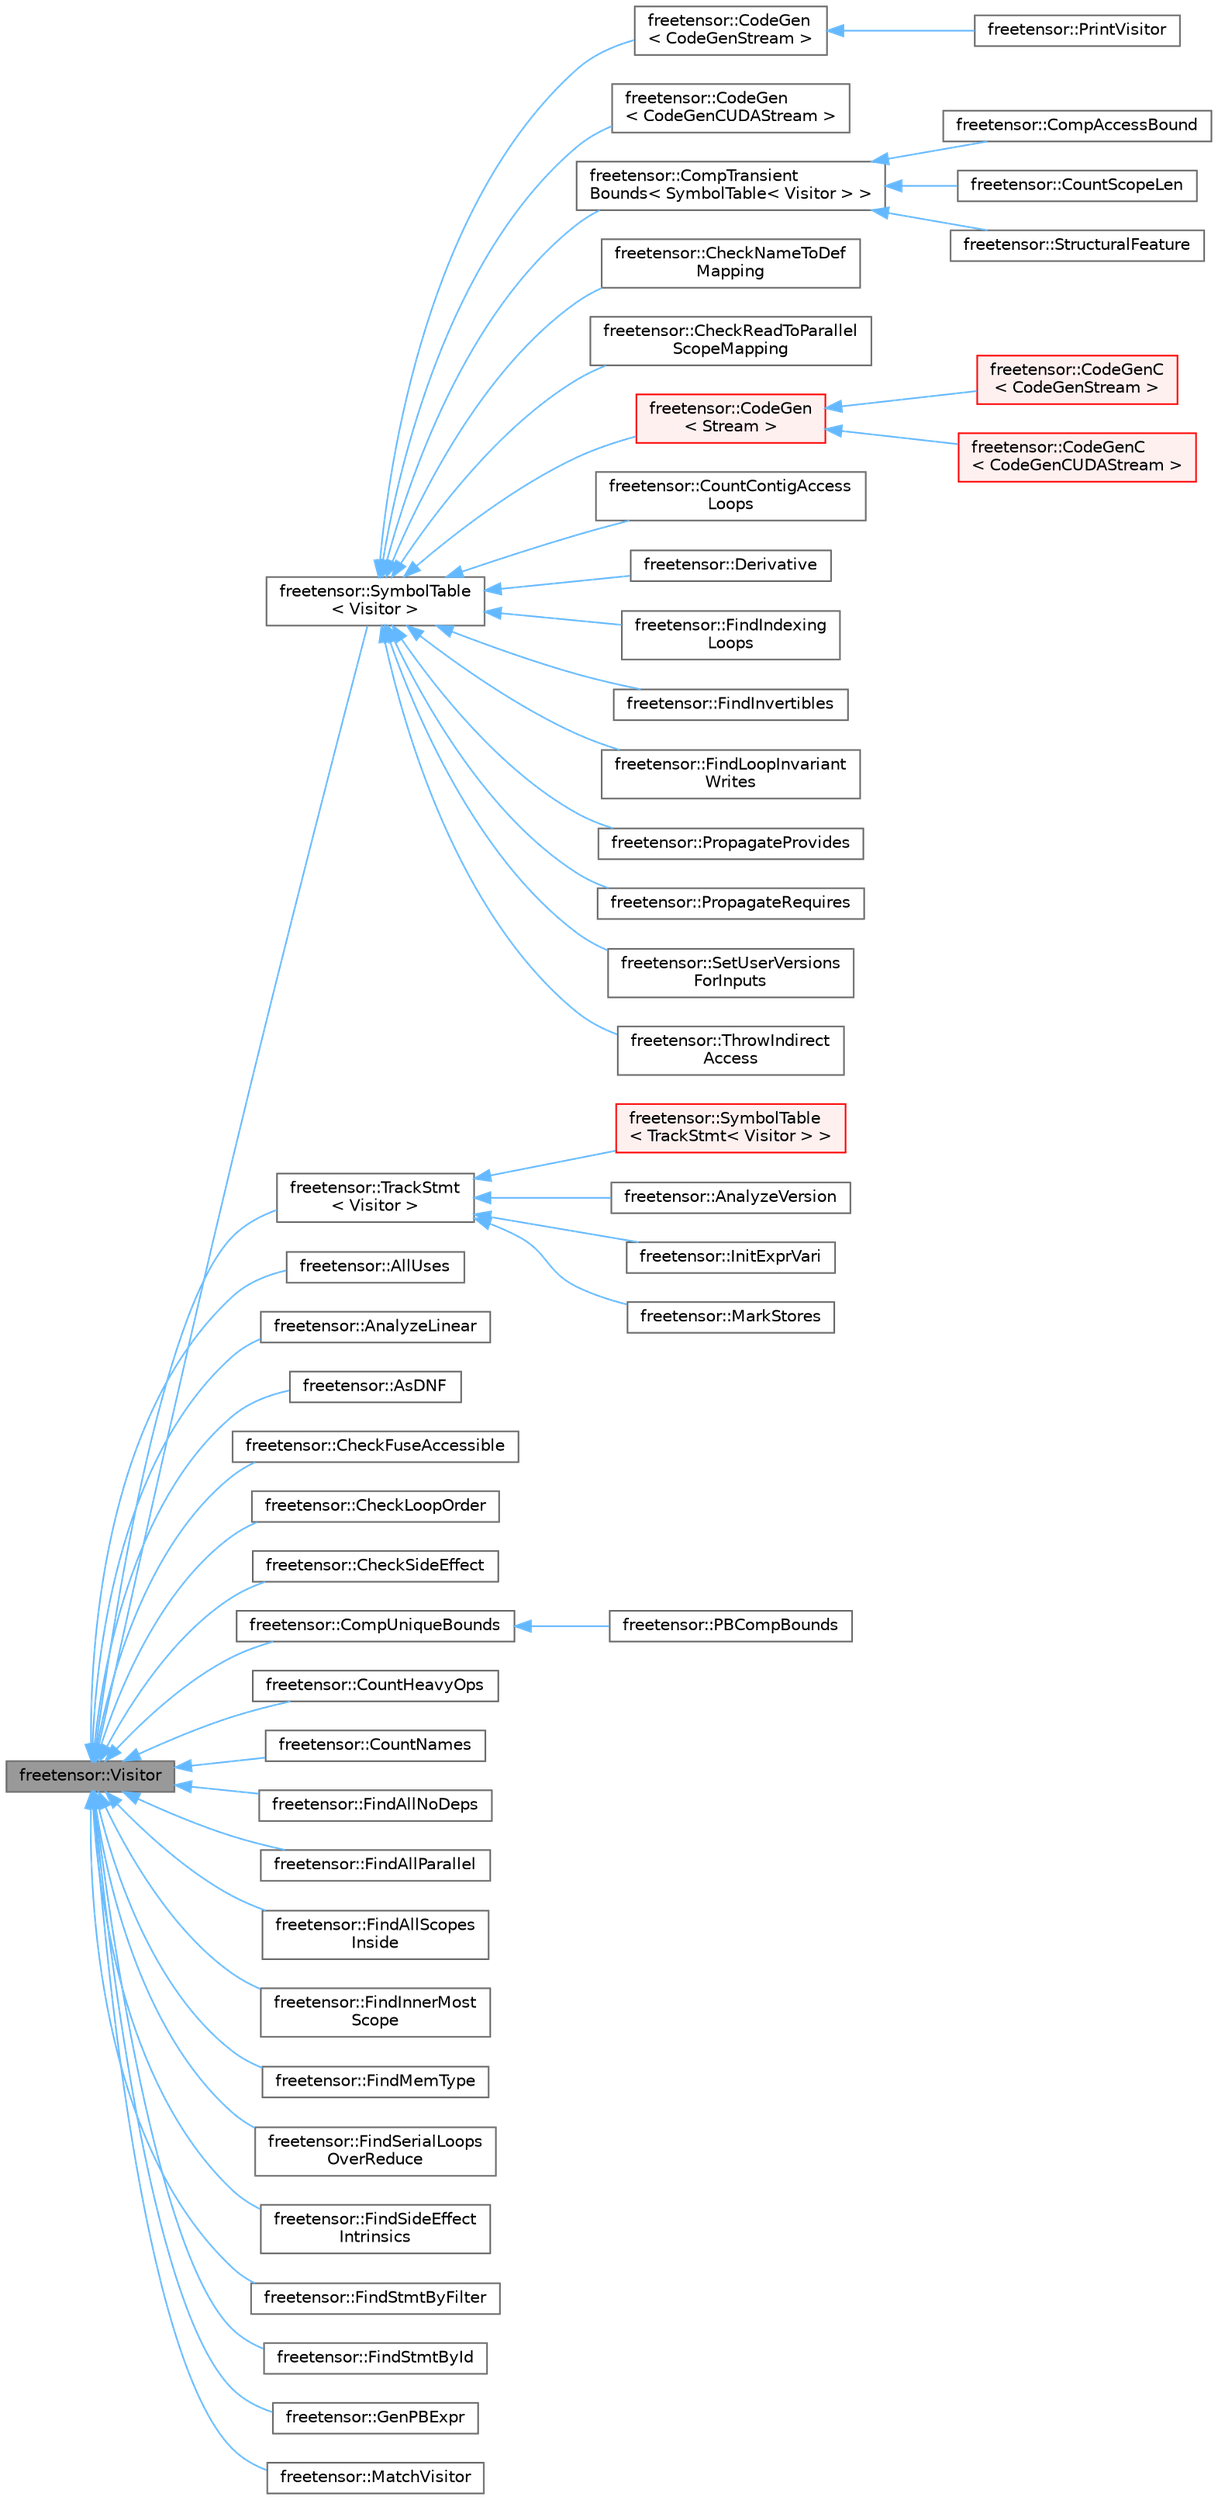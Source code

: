 digraph "freetensor::Visitor"
{
 // LATEX_PDF_SIZE
  bgcolor="transparent";
  edge [fontname=Helvetica,fontsize=10,labelfontname=Helvetica,labelfontsize=10];
  node [fontname=Helvetica,fontsize=10,shape=box,height=0.2,width=0.4];
  rankdir="LR";
  Node1 [label="freetensor::Visitor",height=0.2,width=0.4,color="gray40", fillcolor="grey60", style="filled", fontcolor="black",tooltip=" "];
  Node1 -> Node2 [dir="back",color="steelblue1",style="solid"];
  Node2 [label="freetensor::SymbolTable\l\< Visitor \>",height=0.2,width=0.4,color="gray40", fillcolor="white", style="filled",URL="$classfreetensor_1_1SymbolTable.html",tooltip=" "];
  Node2 -> Node3 [dir="back",color="steelblue1",style="solid"];
  Node3 [label="freetensor::CodeGen\l\< CodeGenStream \>",height=0.2,width=0.4,color="gray40", fillcolor="white", style="filled",URL="$classfreetensor_1_1CodeGen.html",tooltip=" "];
  Node3 -> Node4 [dir="back",color="steelblue1",style="solid"];
  Node4 [label="freetensor::PrintVisitor",height=0.2,width=0.4,color="gray40", fillcolor="white", style="filled",URL="$classfreetensor_1_1PrintVisitor.html",tooltip=" "];
  Node2 -> Node5 [dir="back",color="steelblue1",style="solid"];
  Node5 [label="freetensor::CodeGen\l\< CodeGenCUDAStream \>",height=0.2,width=0.4,color="gray40", fillcolor="white", style="filled",URL="$classfreetensor_1_1CodeGen.html",tooltip=" "];
  Node2 -> Node6 [dir="back",color="steelblue1",style="solid"];
  Node6 [label="freetensor::CompTransient\lBounds\< SymbolTable\< Visitor \> \>",height=0.2,width=0.4,color="gray40", fillcolor="white", style="filled",URL="$classfreetensor_1_1CompTransientBounds.html",tooltip=" "];
  Node6 -> Node7 [dir="back",color="steelblue1",style="solid"];
  Node7 [label="freetensor::CompAccessBound",height=0.2,width=0.4,color="gray40", fillcolor="white", style="filled",URL="$classfreetensor_1_1CompAccessBound.html",tooltip=" "];
  Node6 -> Node8 [dir="back",color="steelblue1",style="solid"];
  Node8 [label="freetensor::CountScopeLen",height=0.2,width=0.4,color="gray40", fillcolor="white", style="filled",URL="$classfreetensor_1_1CountScopeLen.html",tooltip=" "];
  Node6 -> Node9 [dir="back",color="steelblue1",style="solid"];
  Node9 [label="freetensor::StructuralFeature",height=0.2,width=0.4,color="gray40", fillcolor="white", style="filled",URL="$classfreetensor_1_1StructuralFeature.html",tooltip=" "];
  Node2 -> Node10 [dir="back",color="steelblue1",style="solid"];
  Node10 [label="freetensor::CheckNameToDef\lMapping",height=0.2,width=0.4,color="gray40", fillcolor="white", style="filled",URL="$classfreetensor_1_1CheckNameToDefMapping.html",tooltip=" "];
  Node2 -> Node11 [dir="back",color="steelblue1",style="solid"];
  Node11 [label="freetensor::CheckReadToParallel\lScopeMapping",height=0.2,width=0.4,color="gray40", fillcolor="white", style="filled",URL="$classfreetensor_1_1CheckReadToParallelScopeMapping.html",tooltip=" "];
  Node2 -> Node12 [dir="back",color="steelblue1",style="solid"];
  Node12 [label="freetensor::CodeGen\l\< Stream \>",height=0.2,width=0.4,color="red", fillcolor="#FFF0F0", style="filled",URL="$classfreetensor_1_1CodeGen.html",tooltip=" "];
  Node12 -> Node13 [dir="back",color="steelblue1",style="solid"];
  Node13 [label="freetensor::CodeGenC\l\< CodeGenStream \>",height=0.2,width=0.4,color="red", fillcolor="#FFF0F0", style="filled",URL="$classfreetensor_1_1CodeGenC.html",tooltip=" "];
  Node12 -> Node15 [dir="back",color="steelblue1",style="solid"];
  Node15 [label="freetensor::CodeGenC\l\< CodeGenCUDAStream \>",height=0.2,width=0.4,color="red", fillcolor="#FFF0F0", style="filled",URL="$classfreetensor_1_1CodeGenC.html",tooltip=" "];
  Node2 -> Node18 [dir="back",color="steelblue1",style="solid"];
  Node18 [label="freetensor::CountContigAccess\lLoops",height=0.2,width=0.4,color="gray40", fillcolor="white", style="filled",URL="$classfreetensor_1_1CountContigAccessLoops.html",tooltip=" "];
  Node2 -> Node19 [dir="back",color="steelblue1",style="solid"];
  Node19 [label="freetensor::Derivative",height=0.2,width=0.4,color="gray40", fillcolor="white", style="filled",URL="$classfreetensor_1_1Derivative.html",tooltip=" "];
  Node2 -> Node20 [dir="back",color="steelblue1",style="solid"];
  Node20 [label="freetensor::FindIndexing\lLoops",height=0.2,width=0.4,color="gray40", fillcolor="white", style="filled",URL="$classfreetensor_1_1FindIndexingLoops.html",tooltip=" "];
  Node2 -> Node21 [dir="back",color="steelblue1",style="solid"];
  Node21 [label="freetensor::FindInvertibles",height=0.2,width=0.4,color="gray40", fillcolor="white", style="filled",URL="$classfreetensor_1_1FindInvertibles.html",tooltip=" "];
  Node2 -> Node22 [dir="back",color="steelblue1",style="solid"];
  Node22 [label="freetensor::FindLoopInvariant\lWrites",height=0.2,width=0.4,color="gray40", fillcolor="white", style="filled",URL="$classfreetensor_1_1FindLoopInvariantWrites.html",tooltip=" "];
  Node2 -> Node23 [dir="back",color="steelblue1",style="solid"];
  Node23 [label="freetensor::PropagateProvides",height=0.2,width=0.4,color="gray40", fillcolor="white", style="filled",URL="$classfreetensor_1_1PropagateProvides.html",tooltip=" "];
  Node2 -> Node24 [dir="back",color="steelblue1",style="solid"];
  Node24 [label="freetensor::PropagateRequires",height=0.2,width=0.4,color="gray40", fillcolor="white", style="filled",URL="$classfreetensor_1_1PropagateRequires.html",tooltip=" "];
  Node2 -> Node25 [dir="back",color="steelblue1",style="solid"];
  Node25 [label="freetensor::SetUserVersions\lForInputs",height=0.2,width=0.4,color="gray40", fillcolor="white", style="filled",URL="$classfreetensor_1_1SetUserVersionsForInputs.html",tooltip=" "];
  Node2 -> Node26 [dir="back",color="steelblue1",style="solid"];
  Node26 [label="freetensor::ThrowIndirect\lAccess",height=0.2,width=0.4,color="gray40", fillcolor="white", style="filled",URL="$classfreetensor_1_1ThrowIndirectAccess.html",tooltip=" "];
  Node1 -> Node27 [dir="back",color="steelblue1",style="solid"];
  Node27 [label="freetensor::TrackStmt\l\< Visitor \>",height=0.2,width=0.4,color="gray40", fillcolor="white", style="filled",URL="$classfreetensor_1_1TrackStmt.html",tooltip=" "];
  Node27 -> Node28 [dir="back",color="steelblue1",style="solid"];
  Node28 [label="freetensor::SymbolTable\l\< TrackStmt\< Visitor \> \>",height=0.2,width=0.4,color="red", fillcolor="#FFF0F0", style="filled",URL="$classfreetensor_1_1SymbolTable.html",tooltip=" "];
  Node27 -> Node31 [dir="back",color="steelblue1",style="solid"];
  Node31 [label="freetensor::AnalyzeVersion",height=0.2,width=0.4,color="gray40", fillcolor="white", style="filled",URL="$classfreetensor_1_1AnalyzeVersion.html",tooltip=" "];
  Node27 -> Node32 [dir="back",color="steelblue1",style="solid"];
  Node32 [label="freetensor::InitExprVari",height=0.2,width=0.4,color="gray40", fillcolor="white", style="filled",URL="$classfreetensor_1_1InitExprVari.html",tooltip=" "];
  Node27 -> Node33 [dir="back",color="steelblue1",style="solid"];
  Node33 [label="freetensor::MarkStores",height=0.2,width=0.4,color="gray40", fillcolor="white", style="filled",URL="$classfreetensor_1_1MarkStores.html",tooltip=" "];
  Node1 -> Node34 [dir="back",color="steelblue1",style="solid"];
  Node34 [label="freetensor::AllUses",height=0.2,width=0.4,color="gray40", fillcolor="white", style="filled",URL="$classfreetensor_1_1AllUses.html",tooltip=" "];
  Node1 -> Node35 [dir="back",color="steelblue1",style="solid"];
  Node35 [label="freetensor::AnalyzeLinear",height=0.2,width=0.4,color="gray40", fillcolor="white", style="filled",URL="$classfreetensor_1_1AnalyzeLinear.html",tooltip=" "];
  Node1 -> Node36 [dir="back",color="steelblue1",style="solid"];
  Node36 [label="freetensor::AsDNF",height=0.2,width=0.4,color="gray40", fillcolor="white", style="filled",URL="$classfreetensor_1_1AsDNF.html",tooltip=" "];
  Node1 -> Node37 [dir="back",color="steelblue1",style="solid"];
  Node37 [label="freetensor::CheckFuseAccessible",height=0.2,width=0.4,color="gray40", fillcolor="white", style="filled",URL="$classfreetensor_1_1CheckFuseAccessible.html",tooltip=" "];
  Node1 -> Node38 [dir="back",color="steelblue1",style="solid"];
  Node38 [label="freetensor::CheckLoopOrder",height=0.2,width=0.4,color="gray40", fillcolor="white", style="filled",URL="$classfreetensor_1_1CheckLoopOrder.html",tooltip=" "];
  Node1 -> Node39 [dir="back",color="steelblue1",style="solid"];
  Node39 [label="freetensor::CheckSideEffect",height=0.2,width=0.4,color="gray40", fillcolor="white", style="filled",URL="$classfreetensor_1_1CheckSideEffect.html",tooltip=" "];
  Node1 -> Node40 [dir="back",color="steelblue1",style="solid"];
  Node40 [label="freetensor::CompUniqueBounds",height=0.2,width=0.4,color="gray40", fillcolor="white", style="filled",URL="$classfreetensor_1_1CompUniqueBounds.html",tooltip=" "];
  Node40 -> Node41 [dir="back",color="steelblue1",style="solid"];
  Node41 [label="freetensor::PBCompBounds",height=0.2,width=0.4,color="gray40", fillcolor="white", style="filled",URL="$classfreetensor_1_1PBCompBounds.html",tooltip=" "];
  Node1 -> Node42 [dir="back",color="steelblue1",style="solid"];
  Node42 [label="freetensor::CountHeavyOps",height=0.2,width=0.4,color="gray40", fillcolor="white", style="filled",URL="$classfreetensor_1_1CountHeavyOps.html",tooltip=" "];
  Node1 -> Node43 [dir="back",color="steelblue1",style="solid"];
  Node43 [label="freetensor::CountNames",height=0.2,width=0.4,color="gray40", fillcolor="white", style="filled",URL="$classfreetensor_1_1CountNames.html",tooltip=" "];
  Node1 -> Node44 [dir="back",color="steelblue1",style="solid"];
  Node44 [label="freetensor::FindAllNoDeps",height=0.2,width=0.4,color="gray40", fillcolor="white", style="filled",URL="$classfreetensor_1_1FindAllNoDeps.html",tooltip=" "];
  Node1 -> Node45 [dir="back",color="steelblue1",style="solid"];
  Node45 [label="freetensor::FindAllParallel",height=0.2,width=0.4,color="gray40", fillcolor="white", style="filled",URL="$classfreetensor_1_1FindAllParallel.html",tooltip=" "];
  Node1 -> Node46 [dir="back",color="steelblue1",style="solid"];
  Node46 [label="freetensor::FindAllScopes\lInside",height=0.2,width=0.4,color="gray40", fillcolor="white", style="filled",URL="$classfreetensor_1_1FindAllScopesInside.html",tooltip=" "];
  Node1 -> Node47 [dir="back",color="steelblue1",style="solid"];
  Node47 [label="freetensor::FindInnerMost\lScope",height=0.2,width=0.4,color="gray40", fillcolor="white", style="filled",URL="$classfreetensor_1_1FindInnerMostScope.html",tooltip=" "];
  Node1 -> Node48 [dir="back",color="steelblue1",style="solid"];
  Node48 [label="freetensor::FindMemType",height=0.2,width=0.4,color="gray40", fillcolor="white", style="filled",URL="$classfreetensor_1_1FindMemType.html",tooltip=" "];
  Node1 -> Node49 [dir="back",color="steelblue1",style="solid"];
  Node49 [label="freetensor::FindSerialLoops\lOverReduce",height=0.2,width=0.4,color="gray40", fillcolor="white", style="filled",URL="$classfreetensor_1_1FindSerialLoopsOverReduce.html",tooltip=" "];
  Node1 -> Node50 [dir="back",color="steelblue1",style="solid"];
  Node50 [label="freetensor::FindSideEffect\lIntrinsics",height=0.2,width=0.4,color="gray40", fillcolor="white", style="filled",URL="$classfreetensor_1_1FindSideEffectIntrinsics.html",tooltip=" "];
  Node1 -> Node51 [dir="back",color="steelblue1",style="solid"];
  Node51 [label="freetensor::FindStmtByFilter",height=0.2,width=0.4,color="gray40", fillcolor="white", style="filled",URL="$classfreetensor_1_1FindStmtByFilter.html",tooltip=" "];
  Node1 -> Node52 [dir="back",color="steelblue1",style="solid"];
  Node52 [label="freetensor::FindStmtById",height=0.2,width=0.4,color="gray40", fillcolor="white", style="filled",URL="$classfreetensor_1_1FindStmtById.html",tooltip=" "];
  Node1 -> Node53 [dir="back",color="steelblue1",style="solid"];
  Node53 [label="freetensor::GenPBExpr",height=0.2,width=0.4,color="gray40", fillcolor="white", style="filled",URL="$classfreetensor_1_1GenPBExpr.html",tooltip=" "];
  Node1 -> Node54 [dir="back",color="steelblue1",style="solid"];
  Node54 [label="freetensor::MatchVisitor",height=0.2,width=0.4,color="gray40", fillcolor="white", style="filled",URL="$classfreetensor_1_1MatchVisitor.html",tooltip=" "];
}
